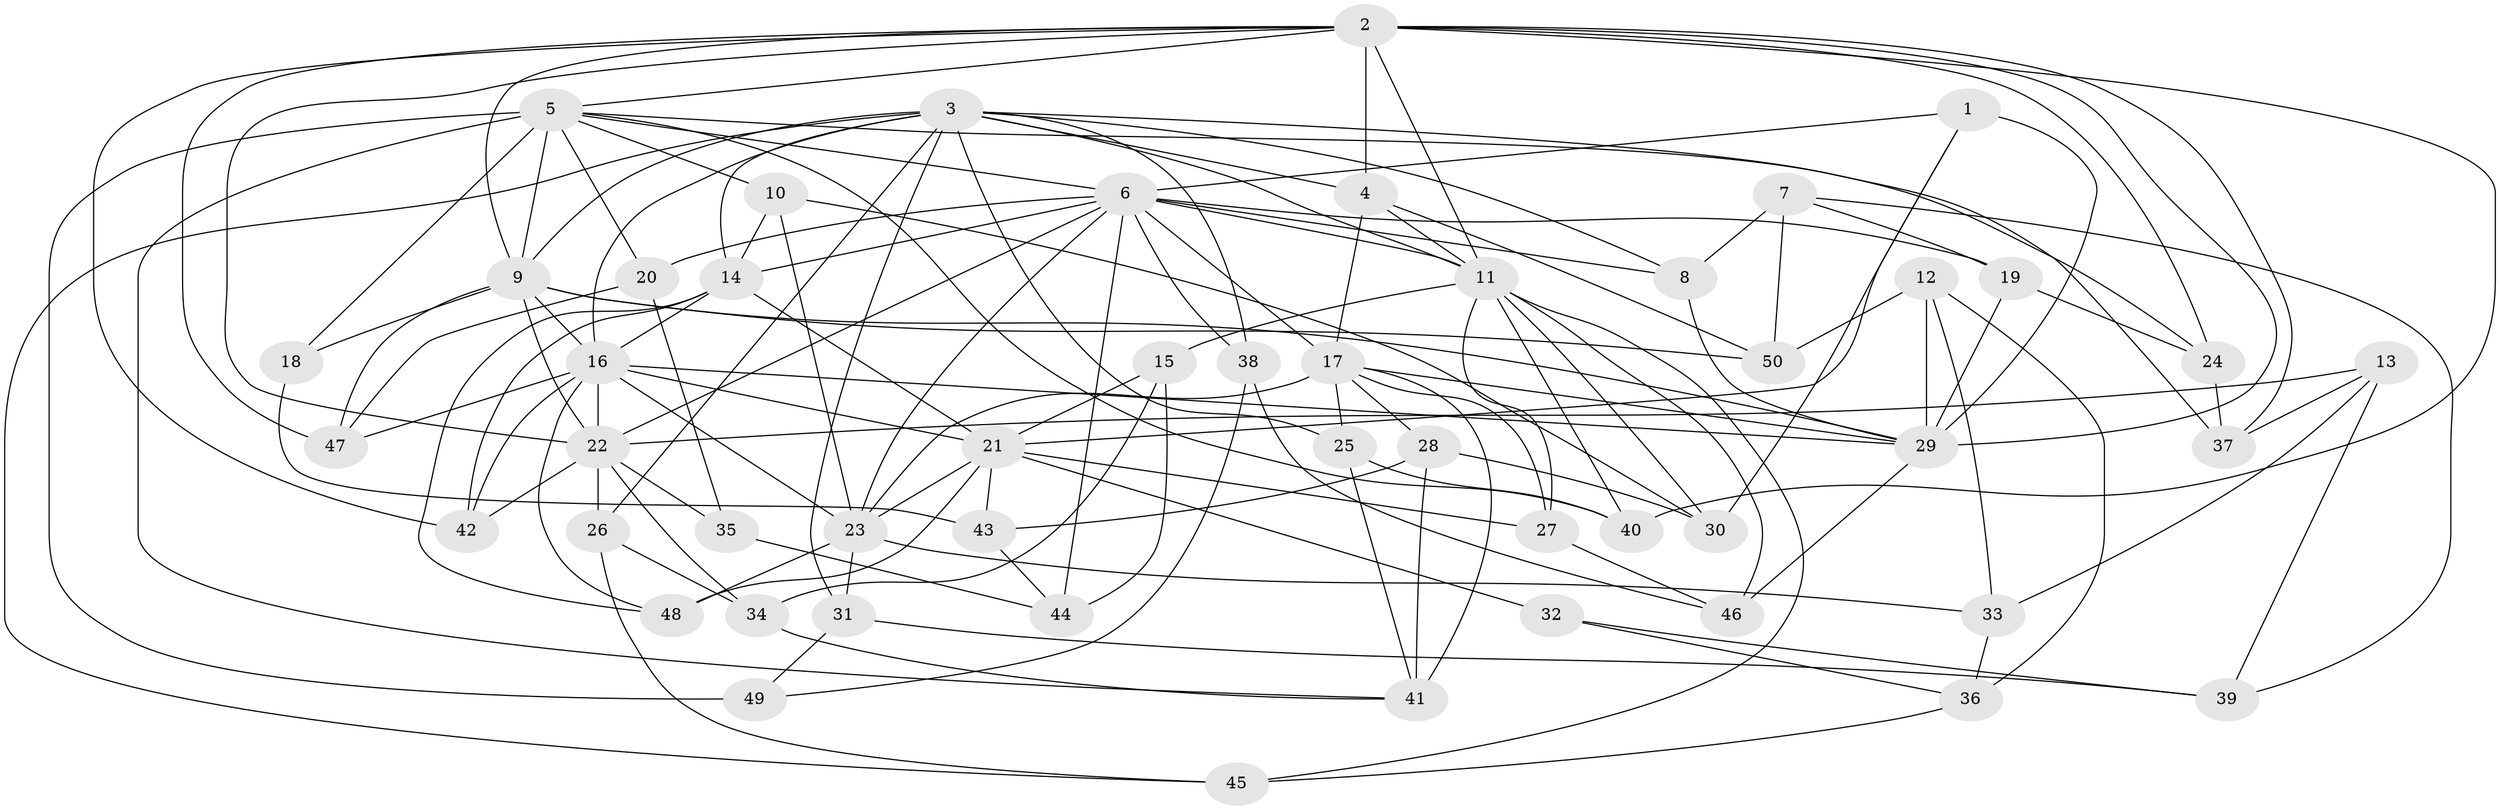 // original degree distribution, {4: 1.0}
// Generated by graph-tools (version 1.1) at 2025/53/03/04/25 22:53:38]
// undirected, 50 vertices, 135 edges
graph export_dot {
  node [color=gray90,style=filled];
  1;
  2;
  3;
  4;
  5;
  6;
  7;
  8;
  9;
  10;
  11;
  12;
  13;
  14;
  15;
  16;
  17;
  18;
  19;
  20;
  21;
  22;
  23;
  24;
  25;
  26;
  27;
  28;
  29;
  30;
  31;
  32;
  33;
  34;
  35;
  36;
  37;
  38;
  39;
  40;
  41;
  42;
  43;
  44;
  45;
  46;
  47;
  48;
  49;
  50;
  1 -- 6 [weight=1.0];
  1 -- 21 [weight=1.0];
  1 -- 29 [weight=1.0];
  1 -- 30 [weight=1.0];
  2 -- 4 [weight=2.0];
  2 -- 5 [weight=1.0];
  2 -- 9 [weight=1.0];
  2 -- 11 [weight=1.0];
  2 -- 22 [weight=1.0];
  2 -- 24 [weight=1.0];
  2 -- 29 [weight=1.0];
  2 -- 37 [weight=1.0];
  2 -- 40 [weight=1.0];
  2 -- 42 [weight=1.0];
  2 -- 47 [weight=1.0];
  3 -- 4 [weight=1.0];
  3 -- 8 [weight=1.0];
  3 -- 9 [weight=1.0];
  3 -- 11 [weight=1.0];
  3 -- 14 [weight=1.0];
  3 -- 16 [weight=1.0];
  3 -- 25 [weight=1.0];
  3 -- 26 [weight=1.0];
  3 -- 31 [weight=1.0];
  3 -- 37 [weight=1.0];
  3 -- 38 [weight=1.0];
  3 -- 45 [weight=1.0];
  4 -- 11 [weight=1.0];
  4 -- 17 [weight=1.0];
  4 -- 50 [weight=1.0];
  5 -- 6 [weight=1.0];
  5 -- 9 [weight=1.0];
  5 -- 10 [weight=1.0];
  5 -- 18 [weight=2.0];
  5 -- 20 [weight=1.0];
  5 -- 24 [weight=1.0];
  5 -- 40 [weight=1.0];
  5 -- 41 [weight=1.0];
  5 -- 49 [weight=2.0];
  6 -- 8 [weight=1.0];
  6 -- 11 [weight=1.0];
  6 -- 14 [weight=1.0];
  6 -- 17 [weight=1.0];
  6 -- 19 [weight=1.0];
  6 -- 20 [weight=1.0];
  6 -- 22 [weight=1.0];
  6 -- 23 [weight=1.0];
  6 -- 38 [weight=1.0];
  6 -- 44 [weight=1.0];
  7 -- 8 [weight=1.0];
  7 -- 19 [weight=1.0];
  7 -- 39 [weight=1.0];
  7 -- 50 [weight=1.0];
  8 -- 29 [weight=1.0];
  9 -- 16 [weight=1.0];
  9 -- 18 [weight=1.0];
  9 -- 22 [weight=1.0];
  9 -- 29 [weight=2.0];
  9 -- 47 [weight=1.0];
  9 -- 50 [weight=1.0];
  10 -- 14 [weight=1.0];
  10 -- 23 [weight=1.0];
  10 -- 30 [weight=1.0];
  11 -- 15 [weight=1.0];
  11 -- 27 [weight=1.0];
  11 -- 30 [weight=1.0];
  11 -- 40 [weight=1.0];
  11 -- 45 [weight=1.0];
  11 -- 46 [weight=1.0];
  12 -- 29 [weight=1.0];
  12 -- 33 [weight=1.0];
  12 -- 36 [weight=1.0];
  12 -- 50 [weight=1.0];
  13 -- 22 [weight=1.0];
  13 -- 33 [weight=1.0];
  13 -- 37 [weight=1.0];
  13 -- 39 [weight=1.0];
  14 -- 16 [weight=2.0];
  14 -- 21 [weight=1.0];
  14 -- 42 [weight=1.0];
  14 -- 48 [weight=1.0];
  15 -- 21 [weight=1.0];
  15 -- 34 [weight=1.0];
  15 -- 44 [weight=1.0];
  16 -- 21 [weight=1.0];
  16 -- 22 [weight=1.0];
  16 -- 23 [weight=2.0];
  16 -- 29 [weight=1.0];
  16 -- 42 [weight=1.0];
  16 -- 47 [weight=1.0];
  16 -- 48 [weight=1.0];
  17 -- 23 [weight=2.0];
  17 -- 25 [weight=1.0];
  17 -- 27 [weight=1.0];
  17 -- 28 [weight=1.0];
  17 -- 29 [weight=1.0];
  17 -- 41 [weight=4.0];
  18 -- 43 [weight=1.0];
  19 -- 24 [weight=1.0];
  19 -- 29 [weight=1.0];
  20 -- 35 [weight=1.0];
  20 -- 47 [weight=1.0];
  21 -- 23 [weight=1.0];
  21 -- 27 [weight=1.0];
  21 -- 32 [weight=2.0];
  21 -- 43 [weight=1.0];
  21 -- 48 [weight=1.0];
  22 -- 26 [weight=1.0];
  22 -- 34 [weight=1.0];
  22 -- 35 [weight=2.0];
  22 -- 42 [weight=1.0];
  23 -- 31 [weight=1.0];
  23 -- 33 [weight=1.0];
  23 -- 48 [weight=1.0];
  24 -- 37 [weight=1.0];
  25 -- 40 [weight=1.0];
  25 -- 41 [weight=1.0];
  26 -- 34 [weight=1.0];
  26 -- 45 [weight=1.0];
  27 -- 46 [weight=1.0];
  28 -- 30 [weight=1.0];
  28 -- 41 [weight=1.0];
  28 -- 43 [weight=1.0];
  29 -- 46 [weight=1.0];
  31 -- 39 [weight=1.0];
  31 -- 49 [weight=1.0];
  32 -- 36 [weight=1.0];
  32 -- 39 [weight=1.0];
  33 -- 36 [weight=1.0];
  34 -- 41 [weight=1.0];
  35 -- 44 [weight=1.0];
  36 -- 45 [weight=1.0];
  38 -- 46 [weight=1.0];
  38 -- 49 [weight=1.0];
  43 -- 44 [weight=1.0];
}
